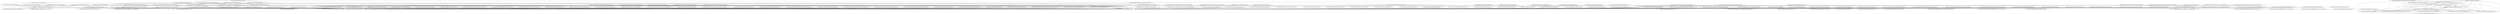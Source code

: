 digraph G {
  "org.apache.commons.lang3$StringUtils#replaceEach(java.lang.String,java.lang.String[],java.lang.String[])" -> "org.apache.commons.lang3$StringUtils#replaceEach(java.lang.String,java.lang.String[],java.lang.String[],boolean,int)";
  "org.apache.commons.lang3$StringUtils#replaceEach(java.lang.String,java.lang.String[],java.lang.String[])" -> "org.apache.commons.lang3$StringUtils#<clinit>()";
  "org.apache.commons.lang3$StringUtils#replaceEach(java.lang.String,java.lang.String[],java.lang.String[],boolean,int)" -> "org.apache.commons.lang3$StringUtils#<clinit>()";
  "org.apache.commons.lang3$StringUtils#join(java.lang.Object[],java.lang.String)" -> "org.apache.commons.lang3$StringUtils#join(java.lang.Object[],java.lang.String,int,int)";
  "org.apache.commons.lang3$StringUtils#join(java.lang.Object[],java.lang.String)" -> "org.apache.commons.lang3$StringUtils#<clinit>()";
  "org.apache.commons.lang3$StringUtils#center(java.lang.String,int,java.lang.String)" -> "org.apache.commons.lang3$StringUtils#leftPad(java.lang.String,int,java.lang.String)";
  "org.apache.commons.lang3$StringUtils#center(java.lang.String,int,java.lang.String)" -> "org.apache.commons.lang3$StringUtils#repeat(char,int)";
  "org.apache.commons.lang3$StringUtils#center(java.lang.String,int,java.lang.String)" -> "org.apache.commons.lang3$StringUtils#rightPad(java.lang.String,int,char)";
  "org.apache.commons.lang3$StringUtils#center(java.lang.String,int,java.lang.String)" -> "org.apache.commons.lang3$StringUtils#isEmpty(java.lang.CharSequence)";
  "org.apache.commons.lang3$StringUtils#center(java.lang.String,int,java.lang.String)" -> "org.apache.commons.lang3$StringUtils#rightPad(java.lang.String,int,java.lang.String)";
  "org.apache.commons.lang3$StringUtils#center(java.lang.String,int,java.lang.String)" -> "org.apache.commons.lang3$StringUtils#leftPad(java.lang.String,int,char)";
  "org.apache.commons.lang3$StringUtils#center(java.lang.String,int,java.lang.String)" -> "org.apache.commons.lang3$StringUtils#<clinit>()";
  "org.apache.commons.lang3$StringUtils#leftPad(java.lang.String,int,java.lang.String)" -> "org.apache.commons.lang3$StringUtils#repeat(char,int)";
  "org.apache.commons.lang3$StringUtils#leftPad(java.lang.String,int,java.lang.String)" -> "org.apache.commons.lang3$StringUtils#isEmpty(java.lang.CharSequence)";
  "org.apache.commons.lang3$StringUtils#leftPad(java.lang.String,int,java.lang.String)" -> "org.apache.commons.lang3$StringUtils#leftPad(java.lang.String,int,char)";
  "org.apache.commons.lang3$StringUtils#leftPad(java.lang.String,int,java.lang.String)" -> "org.apache.commons.lang3$StringUtils#<clinit>()";
  "org.apache.commons.lang3$StringUtils#rightPad(java.lang.String,int,char)" -> "org.apache.commons.lang3$StringUtils#repeat(char,int)";
  "org.apache.commons.lang3$StringUtils#rightPad(java.lang.String,int,char)" -> "org.apache.commons.lang3$StringUtils#isEmpty(java.lang.CharSequence)";
  "org.apache.commons.lang3$StringUtils#rightPad(java.lang.String,int,char)" -> "org.apache.commons.lang3$StringUtils#rightPad(java.lang.String,int,java.lang.String)";
  "org.apache.commons.lang3$StringUtils#rightPad(java.lang.String,int,char)" -> "org.apache.commons.lang3$StringUtils#<clinit>()";
  "org.apache.commons.lang3$StringUtils#rightPad(java.lang.String,int,java.lang.String)" -> "org.apache.commons.lang3$StringUtils#repeat(char,int)";
  "org.apache.commons.lang3$StringUtils#rightPad(java.lang.String,int,java.lang.String)" -> "org.apache.commons.lang3$StringUtils#rightPad(java.lang.String,int,char)";
  "org.apache.commons.lang3$StringUtils#rightPad(java.lang.String,int,java.lang.String)" -> "org.apache.commons.lang3$StringUtils#isEmpty(java.lang.CharSequence)";
  "org.apache.commons.lang3$StringUtils#rightPad(java.lang.String,int,java.lang.String)" -> "org.apache.commons.lang3$StringUtils#<clinit>()";
  "org.apache.commons.lang3$StringUtils#leftPad(java.lang.String,int,char)" -> "org.apache.commons.lang3$StringUtils#leftPad(java.lang.String,int,java.lang.String)";
  "org.apache.commons.lang3$StringUtils#leftPad(java.lang.String,int,char)" -> "org.apache.commons.lang3$StringUtils#repeat(char,int)";
  "org.apache.commons.lang3$StringUtils#leftPad(java.lang.String,int,char)" -> "org.apache.commons.lang3$StringUtils#isEmpty(java.lang.CharSequence)";
  "org.apache.commons.lang3$StringUtils#leftPad(java.lang.String,int,char)" -> "org.apache.commons.lang3$StringUtils#<clinit>()";
  "org.apache.commons.lang3$StringUtils#remove(java.lang.String,java.lang.String)" -> "org.apache.commons.lang3$StringUtils#isEmpty(java.lang.CharSequence)";
  "org.apache.commons.lang3$StringUtils#remove(java.lang.String,java.lang.String)" -> "org.apache.commons.lang3$StringUtils#replace(java.lang.String,java.lang.String,java.lang.String,int)";
  "org.apache.commons.lang3$StringUtils#remove(java.lang.String,java.lang.String)" -> "org.apache.commons.lang3$StringUtils#<clinit>()";
  "org.apache.commons.lang3$StringUtils#replace(java.lang.String,java.lang.String,java.lang.String,int)" -> "org.apache.commons.lang3$StringUtils#isEmpty(java.lang.CharSequence)";
  "org.apache.commons.lang3$StringUtils#replace(java.lang.String,java.lang.String,java.lang.String,int)" -> "org.apache.commons.lang3$StringUtils#<clinit>()";
  "org.apache.commons.lang3$StringUtils#join(java.lang.Object[],char)" -> "org.apache.commons.lang3$StringUtils#join(java.lang.Object[],char,int,int)";
  "org.apache.commons.lang3$StringUtils#join(java.lang.Object[],char)" -> "org.apache.commons.lang3$StringUtils#<clinit>()";
  "org.apache.commons.lang3$StringUtils#reverseDelimited(java.lang.String,char)" -> "org.apache.commons.lang3$StringUtils#join(java.lang.Object[],char)";
  "org.apache.commons.lang3$StringUtils#reverseDelimited(java.lang.String,char)" -> "org.apache.commons.lang3$StringUtils#splitWorker(java.lang.String,char,boolean)";
  "org.apache.commons.lang3$StringUtils#reverseDelimited(java.lang.String,char)" -> "org.apache.commons.lang3$StringUtils#join(java.lang.Object[],char,int,int)";
  "org.apache.commons.lang3$StringUtils#reverseDelimited(java.lang.String,char)" -> "org.apache.commons.lang3$StringUtils#<clinit>()";
  "org.apache.commons.lang3$StringUtils#reverseDelimited(java.lang.String,char)" -> "org.apache.commons.lang3$StringUtils#split(java.lang.String,char)";
  "org.apache.commons.lang3$StringUtils#split(java.lang.String,char)" -> "org.apache.commons.lang3$StringUtils#splitWorker(java.lang.String,char,boolean)";
  "org.apache.commons.lang3$StringUtils#split(java.lang.String,char)" -> "org.apache.commons.lang3$StringUtils#<clinit>()";
  "org.apache.commons.lang3$SystemUtils#<clinit>()" -> "org.apache.commons.lang3$SystemUtils#getSystemProperty(java.lang.String)";
  "org.apache.commons.lang3$SystemUtils#<clinit>()" -> "org.apache.commons.lang3$SystemUtils#isOSMatch(java.lang.String,java.lang.String,java.lang.String,java.lang.String)";
  "org.apache.commons.lang3$SystemUtils#<clinit>()" -> "org.apache.commons.lang3$SystemUtils#isOSNameMatch(java.lang.String,java.lang.String)";
  "org.apache.commons.lang3$SystemUtils#<clinit>()" -> "org.apache.commons.lang3$JavaVersion#<clinit>()";
  "org.apache.commons.lang3$SystemUtils#<clinit>()" -> "org.apache.commons.lang3$SystemUtils#getJavaVersionMatches(java.lang.String)";
  "org.apache.commons.lang3$SystemUtils#<clinit>()" -> "org.apache.commons.lang3$SystemUtils#getOSMatches(java.lang.String,java.lang.String)";
  "org.apache.commons.lang3$SystemUtils#<clinit>()" -> "org.apache.commons.lang3$SystemUtils#isJavaVersionMatch(java.lang.String,java.lang.String)";
  "org.apache.commons.lang3$SystemUtils#<clinit>()" -> "org.apache.commons.lang3$JavaVersion#get(java.lang.String)";
  "org.apache.commons.lang3$SystemUtils#<clinit>()" -> "org.apache.commons.lang3$SystemUtils#getOSMatchesName(java.lang.String)";
  "org.apache.commons.lang3$SystemUtils#getJavaVersionMatches(java.lang.String)" -> "org.apache.commons.lang3$SystemUtils#getSystemProperty(java.lang.String)";
  "org.apache.commons.lang3$SystemUtils#getJavaVersionMatches(java.lang.String)" -> "org.apache.commons.lang3$SystemUtils#isOSMatch(java.lang.String,java.lang.String,java.lang.String,java.lang.String)";
  "org.apache.commons.lang3$SystemUtils#getJavaVersionMatches(java.lang.String)" -> "org.apache.commons.lang3$SystemUtils#<clinit>()";
  "org.apache.commons.lang3$SystemUtils#getJavaVersionMatches(java.lang.String)" -> "org.apache.commons.lang3$SystemUtils#isOSNameMatch(java.lang.String,java.lang.String)";
  "org.apache.commons.lang3$SystemUtils#getJavaVersionMatches(java.lang.String)" -> "org.apache.commons.lang3$JavaVersion#<clinit>()";
  "org.apache.commons.lang3$SystemUtils#getJavaVersionMatches(java.lang.String)" -> "org.apache.commons.lang3$SystemUtils#getOSMatches(java.lang.String,java.lang.String)";
  "org.apache.commons.lang3$SystemUtils#getJavaVersionMatches(java.lang.String)" -> "org.apache.commons.lang3$SystemUtils#isJavaVersionMatch(java.lang.String,java.lang.String)";
  "org.apache.commons.lang3$SystemUtils#getJavaVersionMatches(java.lang.String)" -> "org.apache.commons.lang3$JavaVersion#get(java.lang.String)";
  "org.apache.commons.lang3$SystemUtils#getJavaVersionMatches(java.lang.String)" -> "org.apache.commons.lang3$SystemUtils#getOSMatchesName(java.lang.String)";
  "org.apache.commons.lang3$SystemUtils#getOSMatches(java.lang.String,java.lang.String)" -> "org.apache.commons.lang3$SystemUtils#getSystemProperty(java.lang.String)";
  "org.apache.commons.lang3$SystemUtils#getOSMatches(java.lang.String,java.lang.String)" -> "org.apache.commons.lang3$SystemUtils#isOSMatch(java.lang.String,java.lang.String,java.lang.String,java.lang.String)";
  "org.apache.commons.lang3$SystemUtils#getOSMatches(java.lang.String,java.lang.String)" -> "org.apache.commons.lang3$SystemUtils#<clinit>()";
  "org.apache.commons.lang3$SystemUtils#getOSMatches(java.lang.String,java.lang.String)" -> "org.apache.commons.lang3$SystemUtils#isOSNameMatch(java.lang.String,java.lang.String)";
  "org.apache.commons.lang3$SystemUtils#getOSMatches(java.lang.String,java.lang.String)" -> "org.apache.commons.lang3$JavaVersion#<clinit>()";
  "org.apache.commons.lang3$SystemUtils#getOSMatches(java.lang.String,java.lang.String)" -> "org.apache.commons.lang3$SystemUtils#getJavaVersionMatches(java.lang.String)";
  "org.apache.commons.lang3$SystemUtils#getOSMatches(java.lang.String,java.lang.String)" -> "org.apache.commons.lang3$SystemUtils#isJavaVersionMatch(java.lang.String,java.lang.String)";
  "org.apache.commons.lang3$SystemUtils#getOSMatches(java.lang.String,java.lang.String)" -> "org.apache.commons.lang3$JavaVersion#get(java.lang.String)";
  "org.apache.commons.lang3$SystemUtils#getOSMatches(java.lang.String,java.lang.String)" -> "org.apache.commons.lang3$SystemUtils#getOSMatchesName(java.lang.String)";
  "org.apache.commons.lang3$JavaVersion#get(java.lang.String)" -> "org.apache.commons.lang3$JavaVersion#<clinit>()";
  "org.apache.commons.lang3$SystemUtils#getOSMatchesName(java.lang.String)" -> "org.apache.commons.lang3$SystemUtils#getSystemProperty(java.lang.String)";
  "org.apache.commons.lang3$SystemUtils#getOSMatchesName(java.lang.String)" -> "org.apache.commons.lang3$SystemUtils#isOSMatch(java.lang.String,java.lang.String,java.lang.String,java.lang.String)";
  "org.apache.commons.lang3$SystemUtils#getOSMatchesName(java.lang.String)" -> "org.apache.commons.lang3$SystemUtils#<clinit>()";
  "org.apache.commons.lang3$SystemUtils#getOSMatchesName(java.lang.String)" -> "org.apache.commons.lang3$SystemUtils#isOSNameMatch(java.lang.String,java.lang.String)";
  "org.apache.commons.lang3$SystemUtils#getOSMatchesName(java.lang.String)" -> "org.apache.commons.lang3$JavaVersion#<clinit>()";
  "org.apache.commons.lang3$SystemUtils#getOSMatchesName(java.lang.String)" -> "org.apache.commons.lang3$SystemUtils#getJavaVersionMatches(java.lang.String)";
  "org.apache.commons.lang3$SystemUtils#getOSMatchesName(java.lang.String)" -> "org.apache.commons.lang3$SystemUtils#getOSMatches(java.lang.String,java.lang.String)";
  "org.apache.commons.lang3$SystemUtils#getOSMatchesName(java.lang.String)" -> "org.apache.commons.lang3$SystemUtils#isJavaVersionMatch(java.lang.String,java.lang.String)";
  "org.apache.commons.lang3$SystemUtils#getOSMatchesName(java.lang.String)" -> "org.apache.commons.lang3$JavaVersion#get(java.lang.String)";
  "org.apache.commons.lang3$StringUtils#chomp(java.lang.String,java.lang.String)" -> "org.apache.commons.lang3$StringUtils#isEmpty(java.lang.CharSequence)";
  "org.apache.commons.lang3$StringUtils#chomp(java.lang.String,java.lang.String)" -> "org.apache.commons.lang3$StringUtils#<clinit>()";
  "org.apache.commons.lang3$StringUtils#stripToEmpty(java.lang.String)" -> "org.apache.commons.lang3$StringUtils#isEmpty(java.lang.CharSequence)";
  "org.apache.commons.lang3$StringUtils#stripToEmpty(java.lang.String)" -> "org.apache.commons.lang3$StringUtils#stripEnd(java.lang.String,java.lang.String)";
  "org.apache.commons.lang3$StringUtils#stripToEmpty(java.lang.String)" -> "org.apache.commons.lang3$StringUtils#stripStart(java.lang.String,java.lang.String)";
  "org.apache.commons.lang3$StringUtils#stripToEmpty(java.lang.String)" -> "org.apache.commons.lang3$StringUtils#<clinit>()";
  "org.apache.commons.lang3$StringUtils#stripToEmpty(java.lang.String)" -> "org.apache.commons.lang3$StringUtils#strip(java.lang.String,java.lang.String)";
  "org.apache.commons.lang3$StringUtils#strip(java.lang.String,java.lang.String)" -> "org.apache.commons.lang3$StringUtils#isEmpty(java.lang.CharSequence)";
  "org.apache.commons.lang3$StringUtils#strip(java.lang.String,java.lang.String)" -> "org.apache.commons.lang3$StringUtils#stripEnd(java.lang.String,java.lang.String)";
  "org.apache.commons.lang3$StringUtils#strip(java.lang.String,java.lang.String)" -> "org.apache.commons.lang3$StringUtils#stripStart(java.lang.String,java.lang.String)";
  "org.apache.commons.lang3$StringUtils#strip(java.lang.String,java.lang.String)" -> "org.apache.commons.lang3$StringUtils#<clinit>()";
  "org.apache.commons.lang3$StringUtils#join(java.lang.Iterable,char)" -> "org.apache.commons.lang3$StringUtils#join(java.util.Iterator,char)";
  "org.apache.commons.lang3$StringUtils#join(java.lang.Iterable,char)" -> "org.apache.commons.lang3$StringUtils#<clinit>()";
  "org.apache.commons.lang3$StringUtils#indexOfAny(java.lang.CharSequence,java.lang.String)" -> "org.apache.commons.lang3$StringUtils#isEmpty(java.lang.CharSequence)";
  "org.apache.commons.lang3$StringUtils#indexOfAny(java.lang.CharSequence,java.lang.String)" -> "org.apache.commons.lang3$StringUtils#<clinit>()";
  "org.apache.commons.lang3$StringUtils#indexOfAny(java.lang.CharSequence,java.lang.String)" -> "org.apache.commons.lang3$StringUtils#indexOfAny(java.lang.CharSequence,char[])";
  "org.apache.commons.lang3$StringUtils#indexOfAny(java.lang.CharSequence,char[])" -> "org.apache.commons.lang3$StringUtils#isEmpty(java.lang.CharSequence)";
  "org.apache.commons.lang3$StringUtils#indexOfAny(java.lang.CharSequence,char[])" -> "org.apache.commons.lang3$StringUtils#<clinit>()";
  "org.apache.commons.lang3$StringUtils#replace(java.lang.String,java.lang.String,java.lang.String)" -> "org.apache.commons.lang3$StringUtils#isEmpty(java.lang.CharSequence)";
  "org.apache.commons.lang3$StringUtils#replace(java.lang.String,java.lang.String,java.lang.String)" -> "org.apache.commons.lang3$StringUtils#replace(java.lang.String,java.lang.String,java.lang.String,int)";
  "org.apache.commons.lang3$StringUtils#replace(java.lang.String,java.lang.String,java.lang.String)" -> "org.apache.commons.lang3$StringUtils#<clinit>()";
  "org.apache.commons.lang3$StringUtils#splitByWholeSeparator(java.lang.String,java.lang.String)" -> "org.apache.commons.lang3$StringUtils#splitWorker(java.lang.String,java.lang.String,int,boolean)";
  "org.apache.commons.lang3$StringUtils#splitByWholeSeparator(java.lang.String,java.lang.String)" -> "org.apache.commons.lang3$StringUtils#<clinit>()";
  "org.apache.commons.lang3$StringUtils#splitByWholeSeparator(java.lang.String,java.lang.String)" -> "org.apache.commons.lang3$StringUtils#splitByWholeSeparatorWorker(java.lang.String,java.lang.String,int,boolean)";
  "org.apache.commons.lang3$StringUtils#splitByWholeSeparatorWorker(java.lang.String,java.lang.String,int,boolean)" -> "org.apache.commons.lang3$StringUtils#splitWorker(java.lang.String,java.lang.String,int,boolean)";
  "org.apache.commons.lang3$StringUtils#splitByWholeSeparatorWorker(java.lang.String,java.lang.String,int,boolean)" -> "org.apache.commons.lang3$StringUtils#<clinit>()";
  "org.apache.commons.lang3$StringUtils#isAllLowerCase(java.lang.CharSequence)" -> "org.apache.commons.lang3$StringUtils#isEmpty(java.lang.CharSequence)";
  "org.apache.commons.lang3$StringUtils#isAllLowerCase(java.lang.CharSequence)" -> "org.apache.commons.lang3$StringUtils#<clinit>()";
  "org.apache.commons.lang3$StringUtils#splitByWholeSeparator(java.lang.String,java.lang.String,int)" -> "org.apache.commons.lang3$StringUtils#splitWorker(java.lang.String,java.lang.String,int,boolean)";
  "org.apache.commons.lang3$StringUtils#splitByWholeSeparator(java.lang.String,java.lang.String,int)" -> "org.apache.commons.lang3$StringUtils#<clinit>()";
  "org.apache.commons.lang3$StringUtils#splitByWholeSeparator(java.lang.String,java.lang.String,int)" -> "org.apache.commons.lang3$StringUtils#splitByWholeSeparatorWorker(java.lang.String,java.lang.String,int,boolean)";
  "org.apache.commons.lang3$StringUtils#abbreviate(java.lang.String,int)" -> "org.apache.commons.lang3$StringUtils#<clinit>()";
  "org.apache.commons.lang3$StringUtils#abbreviate(java.lang.String,int)" -> "org.apache.commons.lang3$StringUtils#abbreviate(java.lang.String,int,int)";
  "org.apache.commons.lang3$StringUtils#abbreviate(java.lang.String,int,int)" -> "org.apache.commons.lang3$StringUtils#abbreviate(java.lang.String,int)";
  "org.apache.commons.lang3$StringUtils#abbreviate(java.lang.String,int,int)" -> "org.apache.commons.lang3$StringUtils#<clinit>()";
  "org.apache.commons.lang3$StringUtils#join(java.lang.Iterable,java.lang.String)" -> "org.apache.commons.lang3$StringUtils#join(java.util.Iterator,java.lang.String)";
  "org.apache.commons.lang3$StringUtils#join(java.lang.Iterable,java.lang.String)" -> "org.apache.commons.lang3$StringUtils#<clinit>()";
  "org.apache.commons.lang3$StringUtils#substringAfter(java.lang.String,java.lang.String)" -> "org.apache.commons.lang3$StringUtils#isEmpty(java.lang.CharSequence)";
  "org.apache.commons.lang3$StringUtils#substringAfter(java.lang.String,java.lang.String)" -> "org.apache.commons.lang3$StringUtils#<clinit>()";
  "org.apache.commons.lang3$StringUtils#center(java.lang.String,int)" -> "org.apache.commons.lang3$StringUtils#leftPad(java.lang.String,int,java.lang.String)";
  "org.apache.commons.lang3$StringUtils#center(java.lang.String,int)" -> "org.apache.commons.lang3$StringUtils#repeat(char,int)";
  "org.apache.commons.lang3$StringUtils#center(java.lang.String,int)" -> "org.apache.commons.lang3$StringUtils#rightPad(java.lang.String,int,char)";
  "org.apache.commons.lang3$StringUtils#center(java.lang.String,int)" -> "org.apache.commons.lang3$StringUtils#isEmpty(java.lang.CharSequence)";
  "org.apache.commons.lang3$StringUtils#center(java.lang.String,int)" -> "org.apache.commons.lang3$StringUtils#center(java.lang.String,int,char)";
  "org.apache.commons.lang3$StringUtils#center(java.lang.String,int)" -> "org.apache.commons.lang3$StringUtils#rightPad(java.lang.String,int,java.lang.String)";
  "org.apache.commons.lang3$StringUtils#center(java.lang.String,int)" -> "org.apache.commons.lang3$StringUtils#leftPad(java.lang.String,int,char)";
  "org.apache.commons.lang3$StringUtils#center(java.lang.String,int)" -> "org.apache.commons.lang3$StringUtils#<clinit>()";
  "org.apache.commons.lang3$StringUtils#center(java.lang.String,int,char)" -> "org.apache.commons.lang3$StringUtils#leftPad(java.lang.String,int,java.lang.String)";
  "org.apache.commons.lang3$StringUtils#center(java.lang.String,int,char)" -> "org.apache.commons.lang3$StringUtils#repeat(char,int)";
  "org.apache.commons.lang3$StringUtils#center(java.lang.String,int,char)" -> "org.apache.commons.lang3$StringUtils#rightPad(java.lang.String,int,char)";
  "org.apache.commons.lang3$StringUtils#center(java.lang.String,int,char)" -> "org.apache.commons.lang3$StringUtils#isEmpty(java.lang.CharSequence)";
  "org.apache.commons.lang3$StringUtils#center(java.lang.String,int,char)" -> "org.apache.commons.lang3$StringUtils#rightPad(java.lang.String,int,java.lang.String)";
  "org.apache.commons.lang3$StringUtils#center(java.lang.String,int,char)" -> "org.apache.commons.lang3$StringUtils#leftPad(java.lang.String,int,char)";
  "org.apache.commons.lang3$StringUtils#center(java.lang.String,int,char)" -> "org.apache.commons.lang3$StringUtils#<clinit>()";
  "org.apache.commons.lang3$StringUtils#containsNone(java.lang.CharSequence,java.lang.String)" -> "org.apache.commons.lang3$StringUtils#containsNone(java.lang.CharSequence,char[])";
  "org.apache.commons.lang3$StringUtils#containsNone(java.lang.CharSequence,java.lang.String)" -> "org.apache.commons.lang3$StringUtils#<clinit>()";
  "org.apache.commons.lang3$StringUtils#endsWithIgnoreCase(java.lang.CharSequence,java.lang.CharSequence)" -> "org.apache.commons.lang3$StringUtils#endsWith(java.lang.CharSequence,java.lang.CharSequence,boolean)";
  "org.apache.commons.lang3$StringUtils#endsWithIgnoreCase(java.lang.CharSequence,java.lang.CharSequence)" -> "org.apache.commons.lang3$StringUtils#<clinit>()";
  "org.apache.commons.lang3$StringUtils#lastOrdinalIndexOf(java.lang.CharSequence,java.lang.CharSequence,int)" -> "org.apache.commons.lang3$StringUtils#<clinit>()";
  "org.apache.commons.lang3$StringUtils#lastOrdinalIndexOf(java.lang.CharSequence,java.lang.CharSequence,int)" -> "org.apache.commons.lang3$StringUtils#ordinalIndexOf(java.lang.CharSequence,java.lang.CharSequence,int,boolean)";
  "org.apache.commons.lang3.math$NumberUtils#toByte(java.lang.String)" -> "org.apache.commons.lang3.math$NumberUtils#<clinit>()";
  "org.apache.commons.lang3.math$NumberUtils#toByte(java.lang.String)" -> "org.apache.commons.lang3.math$NumberUtils#toByte(java.lang.String,byte)";
  "org.apache.commons.lang3$SystemUtils#isJavaAwtHeadless()" -> "org.apache.commons.lang3$SystemUtils#getSystemProperty(java.lang.String)";
  "org.apache.commons.lang3$SystemUtils#isJavaAwtHeadless()" -> "org.apache.commons.lang3$SystemUtils#isOSMatch(java.lang.String,java.lang.String,java.lang.String,java.lang.String)";
  "org.apache.commons.lang3$SystemUtils#isJavaAwtHeadless()" -> "org.apache.commons.lang3$SystemUtils#<clinit>()";
  "org.apache.commons.lang3$SystemUtils#isJavaAwtHeadless()" -> "org.apache.commons.lang3$SystemUtils#isOSNameMatch(java.lang.String,java.lang.String)";
  "org.apache.commons.lang3$SystemUtils#isJavaAwtHeadless()" -> "org.apache.commons.lang3$JavaVersion#<clinit>()";
  "org.apache.commons.lang3$SystemUtils#isJavaAwtHeadless()" -> "org.apache.commons.lang3$SystemUtils#getJavaVersionMatches(java.lang.String)";
  "org.apache.commons.lang3$SystemUtils#isJavaAwtHeadless()" -> "org.apache.commons.lang3$SystemUtils#getOSMatches(java.lang.String,java.lang.String)";
  "org.apache.commons.lang3$SystemUtils#isJavaAwtHeadless()" -> "org.apache.commons.lang3$SystemUtils#isJavaVersionMatch(java.lang.String,java.lang.String)";
  "org.apache.commons.lang3$SystemUtils#isJavaAwtHeadless()" -> "org.apache.commons.lang3$JavaVersion#get(java.lang.String)";
  "org.apache.commons.lang3$SystemUtils#isJavaAwtHeadless()" -> "org.apache.commons.lang3$SystemUtils#getOSMatchesName(java.lang.String)";
  "org.apache.commons.lang3$StringUtils#trimToNull(java.lang.String)" -> "org.apache.commons.lang3$StringUtils#trim(java.lang.String)";
  "org.apache.commons.lang3$StringUtils#trimToNull(java.lang.String)" -> "org.apache.commons.lang3$StringUtils#isEmpty(java.lang.CharSequence)";
  "org.apache.commons.lang3$StringUtils#trimToNull(java.lang.String)" -> "org.apache.commons.lang3$StringUtils#<clinit>()";
  "org.apache.commons.lang3$StringUtils#split(java.lang.String,java.lang.String)" -> "org.apache.commons.lang3$StringUtils#splitWorker(java.lang.String,java.lang.String,int,boolean)";
  "org.apache.commons.lang3$StringUtils#split(java.lang.String,java.lang.String)" -> "org.apache.commons.lang3$StringUtils#<clinit>()";
  "org.apache.commons.lang3$StringUtils#startsWith(java.lang.CharSequence,java.lang.CharSequence)" -> "org.apache.commons.lang3$StringUtils#startsWith(java.lang.CharSequence,java.lang.CharSequence,boolean)";
  "org.apache.commons.lang3$StringUtils#startsWith(java.lang.CharSequence,java.lang.CharSequence)" -> "org.apache.commons.lang3$StringUtils#<clinit>()";
  "org.apache.commons.lang3$StringUtils#countMatches(java.lang.CharSequence,java.lang.CharSequence)" -> "org.apache.commons.lang3$StringUtils#isEmpty(java.lang.CharSequence)";
  "org.apache.commons.lang3$StringUtils#countMatches(java.lang.CharSequence,java.lang.CharSequence)" -> "org.apache.commons.lang3$StringUtils#<clinit>()";
  "org.apache.commons.lang3.math$NumberUtils#toShort(java.lang.String)" -> "org.apache.commons.lang3.math$NumberUtils#<clinit>()";
  "org.apache.commons.lang3.math$NumberUtils#toShort(java.lang.String)" -> "org.apache.commons.lang3.math$NumberUtils#toShort(java.lang.String,short)";
  "org.apache.commons.lang3$StringUtils#strip(java.lang.String)" -> "org.apache.commons.lang3$StringUtils#isEmpty(java.lang.CharSequence)";
  "org.apache.commons.lang3$StringUtils#strip(java.lang.String)" -> "org.apache.commons.lang3$StringUtils#stripEnd(java.lang.String,java.lang.String)";
  "org.apache.commons.lang3$StringUtils#strip(java.lang.String)" -> "org.apache.commons.lang3$StringUtils#stripStart(java.lang.String,java.lang.String)";
  "org.apache.commons.lang3$StringUtils#strip(java.lang.String)" -> "org.apache.commons.lang3$StringUtils#<clinit>()";
  "org.apache.commons.lang3$StringUtils#strip(java.lang.String)" -> "org.apache.commons.lang3$StringUtils#strip(java.lang.String,java.lang.String)";
  "org.apache.commons.lang3$StringUtils#removeEndIgnoreCase(java.lang.String,java.lang.String)" -> "org.apache.commons.lang3$StringUtils#endsWith(java.lang.CharSequence,java.lang.CharSequence,boolean)";
  "org.apache.commons.lang3$StringUtils#removeEndIgnoreCase(java.lang.String,java.lang.String)" -> "org.apache.commons.lang3$StringUtils#endsWithIgnoreCase(java.lang.CharSequence,java.lang.CharSequence)";
  "org.apache.commons.lang3$StringUtils#removeEndIgnoreCase(java.lang.String,java.lang.String)" -> "org.apache.commons.lang3$StringUtils#isEmpty(java.lang.CharSequence)";
  "org.apache.commons.lang3$StringUtils#removeEndIgnoreCase(java.lang.String,java.lang.String)" -> "org.apache.commons.lang3$StringUtils#<clinit>()";
  "org.apache.commons.lang3.math$NumberUtils#createBigDecimal(java.lang.String)" -> "org.apache.commons.lang3$StringUtils#isBlank(java.lang.CharSequence)";
  "org.apache.commons.lang3.math$NumberUtils#createBigDecimal(java.lang.String)" -> "org.apache.commons.lang3$StringUtils#<clinit>()";
  "org.apache.commons.lang3$StringUtils#stripAll(java.lang.String[],java.lang.String)" -> "org.apache.commons.lang3$StringUtils#isEmpty(java.lang.CharSequence)";
  "org.apache.commons.lang3$StringUtils#stripAll(java.lang.String[],java.lang.String)" -> "org.apache.commons.lang3$StringUtils#stripEnd(java.lang.String,java.lang.String)";
  "org.apache.commons.lang3$StringUtils#stripAll(java.lang.String[],java.lang.String)" -> "org.apache.commons.lang3$StringUtils#stripStart(java.lang.String,java.lang.String)";
  "org.apache.commons.lang3$StringUtils#stripAll(java.lang.String[],java.lang.String)" -> "org.apache.commons.lang3$StringUtils#<clinit>()";
  "org.apache.commons.lang3$StringUtils#stripAll(java.lang.String[],java.lang.String)" -> "org.apache.commons.lang3$StringUtils#strip(java.lang.String,java.lang.String)";
  "org.apache.commons.lang3$StringUtils#defaultIfBlank(java.lang.CharSequence,java.lang.CharSequence)" -> "org.apache.commons.lang3$StringUtils#isBlank(java.lang.CharSequence)";
  "org.apache.commons.lang3$StringUtils#defaultIfBlank(java.lang.CharSequence,java.lang.CharSequence)" -> "org.apache.commons.lang3$StringUtils#<clinit>()";
  "org.apache.commons.lang3$StringUtils#ordinalIndexOf(java.lang.CharSequence,java.lang.CharSequence,int)" -> "org.apache.commons.lang3$StringUtils#<clinit>()";
  "org.apache.commons.lang3$StringUtils#ordinalIndexOf(java.lang.CharSequence,java.lang.CharSequence,int)" -> "org.apache.commons.lang3$StringUtils#ordinalIndexOf(java.lang.CharSequence,java.lang.CharSequence,int,boolean)";
  "org.apache.commons.lang3$StringUtils#defaultIfEmpty(java.lang.CharSequence,java.lang.CharSequence)" -> "org.apache.commons.lang3$StringUtils#isEmpty(java.lang.CharSequence)";
  "org.apache.commons.lang3$StringUtils#defaultIfEmpty(java.lang.CharSequence,java.lang.CharSequence)" -> "org.apache.commons.lang3$StringUtils#<clinit>()";
  "org.apache.commons.lang3$StringUtils#splitPreserveAllTokens(java.lang.String,char)" -> "org.apache.commons.lang3$StringUtils#splitWorker(java.lang.String,char,boolean)";
  "org.apache.commons.lang3$StringUtils#splitPreserveAllTokens(java.lang.String,char)" -> "org.apache.commons.lang3$StringUtils#<clinit>()";
  "org.apache.commons.lang3$SystemUtils#isJavaVersionAtLeast(org.apache.commons.lang3.JavaVersion)" -> "org.apache.commons.lang3$SystemUtils#getSystemProperty(java.lang.String)";
  "org.apache.commons.lang3$SystemUtils#isJavaVersionAtLeast(org.apache.commons.lang3.JavaVersion)" -> "org.apache.commons.lang3$SystemUtils#isOSMatch(java.lang.String,java.lang.String,java.lang.String,java.lang.String)";
  "org.apache.commons.lang3$SystemUtils#isJavaVersionAtLeast(org.apache.commons.lang3.JavaVersion)" -> "org.apache.commons.lang3$SystemUtils#<clinit>()";
  "org.apache.commons.lang3$SystemUtils#isJavaVersionAtLeast(org.apache.commons.lang3.JavaVersion)" -> "org.apache.commons.lang3$SystemUtils#isOSNameMatch(java.lang.String,java.lang.String)";
  "org.apache.commons.lang3$SystemUtils#isJavaVersionAtLeast(org.apache.commons.lang3.JavaVersion)" -> "org.apache.commons.lang3$JavaVersion#<clinit>()";
  "org.apache.commons.lang3$SystemUtils#isJavaVersionAtLeast(org.apache.commons.lang3.JavaVersion)" -> "org.apache.commons.lang3$SystemUtils#getJavaVersionMatches(java.lang.String)";
  "org.apache.commons.lang3$SystemUtils#isJavaVersionAtLeast(org.apache.commons.lang3.JavaVersion)" -> "org.apache.commons.lang3$SystemUtils#getOSMatches(java.lang.String,java.lang.String)";
  "org.apache.commons.lang3$SystemUtils#isJavaVersionAtLeast(org.apache.commons.lang3.JavaVersion)" -> "org.apache.commons.lang3$SystemUtils#isJavaVersionMatch(java.lang.String,java.lang.String)";
  "org.apache.commons.lang3$SystemUtils#isJavaVersionAtLeast(org.apache.commons.lang3.JavaVersion)" -> "org.apache.commons.lang3$JavaVersion#get(java.lang.String)";
  "org.apache.commons.lang3$SystemUtils#isJavaVersionAtLeast(org.apache.commons.lang3.JavaVersion)" -> "org.apache.commons.lang3$JavaVersion#atLeast(org.apache.commons.lang3.JavaVersion)";
  "org.apache.commons.lang3$SystemUtils#isJavaVersionAtLeast(org.apache.commons.lang3.JavaVersion)" -> "org.apache.commons.lang3$SystemUtils#getOSMatchesName(java.lang.String)";
  "org.apache.commons.lang3$StringUtils#lastIndexOfIgnoreCase(java.lang.CharSequence,java.lang.CharSequence)" -> "org.apache.commons.lang3$StringUtils#<clinit>()";
  "org.apache.commons.lang3$StringUtils#lastIndexOfIgnoreCase(java.lang.CharSequence,java.lang.CharSequence)" -> "org.apache.commons.lang3$StringUtils#lastIndexOfIgnoreCase(java.lang.CharSequence,java.lang.CharSequence,int)";
  "org.apache.commons.lang3$StringUtils#indexOf(java.lang.CharSequence,int,int)" -> "org.apache.commons.lang3$StringUtils#isEmpty(java.lang.CharSequence)";
  "org.apache.commons.lang3$StringUtils#indexOf(java.lang.CharSequence,int,int)" -> "org.apache.commons.lang3$StringUtils#<clinit>()";
  "org.apache.commons.lang3$StringUtils#normalizeSpace(java.lang.String)" -> "org.apache.commons.lang3$StringUtils#trim(java.lang.String)";
  "org.apache.commons.lang3$StringUtils#normalizeSpace(java.lang.String)" -> "org.apache.commons.lang3$StringUtils#<clinit>()";
  "org.apache.commons.lang3$StringUtils#containsAny(java.lang.CharSequence,char[])" -> "org.apache.commons.lang3$StringUtils#isEmpty(java.lang.CharSequence)";
  "org.apache.commons.lang3$StringUtils#containsAny(java.lang.CharSequence,char[])" -> "org.apache.commons.lang3$StringUtils#<clinit>()";
  "org.apache.commons.lang3$StringUtils#removeAccentsJava6(java.lang.CharSequence)" -> "org.apache.commons.lang3$StringUtils#<clinit>()";
  "org.apache.commons.lang3$StringUtils#isNotEmpty(java.lang.CharSequence)" -> "org.apache.commons.lang3$StringUtils#isEmpty(java.lang.CharSequence)";
  "org.apache.commons.lang3$StringUtils#isNotEmpty(java.lang.CharSequence)" -> "org.apache.commons.lang3$StringUtils#<clinit>()";
  "org.apache.commons.lang3$StringUtils#stripToNull(java.lang.String)" -> "org.apache.commons.lang3$StringUtils#isEmpty(java.lang.CharSequence)";
  "org.apache.commons.lang3$StringUtils#stripToNull(java.lang.String)" -> "org.apache.commons.lang3$StringUtils#stripEnd(java.lang.String,java.lang.String)";
  "org.apache.commons.lang3$StringUtils#stripToNull(java.lang.String)" -> "org.apache.commons.lang3$StringUtils#stripStart(java.lang.String,java.lang.String)";
  "org.apache.commons.lang3$StringUtils#stripToNull(java.lang.String)" -> "org.apache.commons.lang3$StringUtils#<clinit>()";
  "org.apache.commons.lang3$StringUtils#stripToNull(java.lang.String)" -> "org.apache.commons.lang3$StringUtils#strip(java.lang.String,java.lang.String)";
  "org.apache.commons.lang3$StringUtils#startsWithIgnoreCase(java.lang.CharSequence,java.lang.CharSequence)" -> "org.apache.commons.lang3$StringUtils#startsWith(java.lang.CharSequence,java.lang.CharSequence,boolean)";
  "org.apache.commons.lang3$StringUtils#startsWithIgnoreCase(java.lang.CharSequence,java.lang.CharSequence)" -> "org.apache.commons.lang3$StringUtils#<clinit>()";
  "org.apache.commons.lang3$JavaVersion#getJavaVersion(java.lang.String)" -> "org.apache.commons.lang3$JavaVersion#<clinit>()";
  "org.apache.commons.lang3$JavaVersion#getJavaVersion(java.lang.String)" -> "org.apache.commons.lang3$JavaVersion#get(java.lang.String)";
  "org.apache.commons.lang3.math$NumberUtils#toDouble(java.lang.String)" -> "org.apache.commons.lang3.math$NumberUtils#<clinit>()";
  "org.apache.commons.lang3.math$NumberUtils#toDouble(java.lang.String)" -> "org.apache.commons.lang3.math$NumberUtils#toDouble(java.lang.String,double)";
  "org.apache.commons.lang3$StringUtils#lastIndexOf(java.lang.CharSequence,int,int)" -> "org.apache.commons.lang3$StringUtils#isEmpty(java.lang.CharSequence)";
  "org.apache.commons.lang3$StringUtils#lastIndexOf(java.lang.CharSequence,int,int)" -> "org.apache.commons.lang3$StringUtils#<clinit>()";
  "org.apache.commons.lang3$StringUtils#splitByCharacterTypeCamelCase(java.lang.String)" -> "org.apache.commons.lang3$StringUtils#<clinit>()";
  "org.apache.commons.lang3$StringUtils#splitByCharacterTypeCamelCase(java.lang.String)" -> "org.apache.commons.lang3$StringUtils#splitByCharacterType(java.lang.String,boolean)";
  "org.apache.commons.lang3$StringUtils#startsWithAny(java.lang.CharSequence,java.lang.CharSequence[])" -> "org.apache.commons.lang3$StringUtils#isEmpty(java.lang.CharSequence)";
  "org.apache.commons.lang3$StringUtils#startsWithAny(java.lang.CharSequence,java.lang.CharSequence[])" -> "org.apache.commons.lang3$StringUtils#startsWith(java.lang.CharSequence,java.lang.CharSequence)";
  "org.apache.commons.lang3$StringUtils#startsWithAny(java.lang.CharSequence,java.lang.CharSequence[])" -> "org.apache.commons.lang3$StringUtils#startsWith(java.lang.CharSequence,java.lang.CharSequence,boolean)";
  "org.apache.commons.lang3$StringUtils#startsWithAny(java.lang.CharSequence,java.lang.CharSequence[])" -> "org.apache.commons.lang3$StringUtils#<clinit>()";
  "org.apache.commons.lang3$StringUtils#replaceEachRepeatedly(java.lang.String,java.lang.String[],java.lang.String[])" -> "org.apache.commons.lang3$StringUtils#replaceEach(java.lang.String,java.lang.String[],java.lang.String[],boolean,int)";
  "org.apache.commons.lang3$StringUtils#replaceEachRepeatedly(java.lang.String,java.lang.String[],java.lang.String[])" -> "org.apache.commons.lang3$StringUtils#<clinit>()";
  "org.apache.commons.lang3$StringUtils#removeStart(java.lang.String,java.lang.String)" -> "org.apache.commons.lang3$StringUtils#isEmpty(java.lang.CharSequence)";
  "org.apache.commons.lang3$StringUtils#removeStart(java.lang.String,java.lang.String)" -> "org.apache.commons.lang3$StringUtils#<clinit>()";
  "org.apache.commons.lang3$StringUtils#splitByWholeSeparatorPreserveAllTokens(java.lang.String,java.lang.String)" -> "org.apache.commons.lang3$StringUtils#splitWorker(java.lang.String,java.lang.String,int,boolean)";
  "org.apache.commons.lang3$StringUtils#splitByWholeSeparatorPreserveAllTokens(java.lang.String,java.lang.String)" -> "org.apache.commons.lang3$StringUtils#<clinit>()";
  "org.apache.commons.lang3$StringUtils#splitByWholeSeparatorPreserveAllTokens(java.lang.String,java.lang.String)" -> "org.apache.commons.lang3$StringUtils#splitByWholeSeparatorWorker(java.lang.String,java.lang.String,int,boolean)";
  "org.apache.commons.lang3.math$NumberUtils#isDigits(java.lang.String)" -> "org.apache.commons.lang3$StringUtils#isEmpty(java.lang.CharSequence)";
  "org.apache.commons.lang3.math$NumberUtils#isDigits(java.lang.String)" -> "org.apache.commons.lang3$StringUtils#<clinit>()";
  "org.apache.commons.lang3$StringUtils#repeat(java.lang.String,java.lang.String,int)" -> "org.apache.commons.lang3$StringUtils#repeat(char,int)";
  "org.apache.commons.lang3$StringUtils#repeat(java.lang.String,java.lang.String,int)" -> "org.apache.commons.lang3$StringUtils#isEmpty(java.lang.CharSequence)";
  "org.apache.commons.lang3$StringUtils#repeat(java.lang.String,java.lang.String,int)" -> "org.apache.commons.lang3$StringUtils#<clinit>()";
  "org.apache.commons.lang3$StringUtils#repeat(java.lang.String,java.lang.String,int)" -> "org.apache.commons.lang3$StringUtils#repeat(java.lang.String,int)";
  "org.apache.commons.lang3$StringUtils#repeat(java.lang.String,java.lang.String,int)" -> "org.apache.commons.lang3$StringUtils#removeEnd(java.lang.String,java.lang.String)";
  "org.apache.commons.lang3$StringUtils#repeat(java.lang.String,int)" -> "org.apache.commons.lang3$StringUtils#repeat(char,int)";
  "org.apache.commons.lang3$StringUtils#repeat(java.lang.String,int)" -> "org.apache.commons.lang3$StringUtils#<clinit>()";
  "org.apache.commons.lang3$StringUtils#removeEnd(java.lang.String,java.lang.String)" -> "org.apache.commons.lang3$StringUtils#isEmpty(java.lang.CharSequence)";
  "org.apache.commons.lang3$StringUtils#removeEnd(java.lang.String,java.lang.String)" -> "org.apache.commons.lang3$StringUtils#<clinit>()";
  "org.apache.commons.lang3$StringUtils#split(java.lang.String,java.lang.String,int)" -> "org.apache.commons.lang3$StringUtils#splitWorker(java.lang.String,java.lang.String,int,boolean)";
  "org.apache.commons.lang3$StringUtils#split(java.lang.String,java.lang.String,int)" -> "org.apache.commons.lang3$StringUtils#<clinit>()";
  "org.apache.commons.lang3$StringUtils#removeAccentsSUN(java.lang.CharSequence)" -> "org.apache.commons.lang3$StringUtils#<clinit>()";
  "org.apache.commons.lang3$StringUtils#split(java.lang.String)" -> "org.apache.commons.lang3$StringUtils#splitWorker(java.lang.String,java.lang.String,int,boolean)";
  "org.apache.commons.lang3$StringUtils#split(java.lang.String)" -> "org.apache.commons.lang3$StringUtils#split(java.lang.String,java.lang.String,int)";
  "org.apache.commons.lang3$StringUtils#split(java.lang.String)" -> "org.apache.commons.lang3$StringUtils#<clinit>()";
  "org.apache.commons.lang3.math$NumberUtils#toFloat(java.lang.String)" -> "org.apache.commons.lang3.math$NumberUtils#<clinit>()";
  "org.apache.commons.lang3.math$NumberUtils#toFloat(java.lang.String)" -> "org.apache.commons.lang3.math$NumberUtils#toFloat(java.lang.String,float)";
  "org.apache.commons.lang3$StringUtils#substringBeforeLast(java.lang.String,java.lang.String)" -> "org.apache.commons.lang3$StringUtils#isEmpty(java.lang.CharSequence)";
  "org.apache.commons.lang3$StringUtils#substringBeforeLast(java.lang.String,java.lang.String)" -> "org.apache.commons.lang3$StringUtils#<clinit>()";
  "org.apache.commons.lang3$StringUtils#splitByWholeSeparatorPreserveAllTokens(java.lang.String,java.lang.String,int)" -> "org.apache.commons.lang3$StringUtils#splitWorker(java.lang.String,java.lang.String,int,boolean)";
  "org.apache.commons.lang3$StringUtils#splitByWholeSeparatorPreserveAllTokens(java.lang.String,java.lang.String,int)" -> "org.apache.commons.lang3$StringUtils#<clinit>()";
  "org.apache.commons.lang3$StringUtils#splitByWholeSeparatorPreserveAllTokens(java.lang.String,java.lang.String,int)" -> "org.apache.commons.lang3$StringUtils#splitByWholeSeparatorWorker(java.lang.String,java.lang.String,int,boolean)";
  "org.apache.commons.lang3$StringUtils#stripAccents(java.lang.String)" -> "org.apache.commons.lang3$StringUtils#removeAccentsJava6(java.lang.CharSequence)";
  "org.apache.commons.lang3$StringUtils#stripAccents(java.lang.String)" -> "org.apache.commons.lang3$StringUtils#removeAccentsSUN(java.lang.CharSequence)";
  "org.apache.commons.lang3$StringUtils#stripAccents(java.lang.String)" -> "org.apache.commons.lang3$StringUtils#<clinit>()";
  "org.apache.commons.lang3$StringUtils#containsOnly(java.lang.CharSequence,java.lang.String)" -> "org.apache.commons.lang3$StringUtils#isEmpty(java.lang.CharSequence)";
  "org.apache.commons.lang3$StringUtils#containsOnly(java.lang.CharSequence,java.lang.String)" -> "org.apache.commons.lang3$StringUtils#<clinit>()";
  "org.apache.commons.lang3$StringUtils#containsOnly(java.lang.CharSequence,java.lang.String)" -> "org.apache.commons.lang3$StringUtils#containsOnly(java.lang.CharSequence,char[])";
  "org.apache.commons.lang3$StringUtils#containsOnly(java.lang.CharSequence,java.lang.String)" -> "org.apache.commons.lang3$StringUtils#indexOfAnyBut(java.lang.CharSequence,char[])";
  "org.apache.commons.lang3$StringUtils#containsOnly(java.lang.CharSequence,char[])" -> "org.apache.commons.lang3$StringUtils#isEmpty(java.lang.CharSequence)";
  "org.apache.commons.lang3$StringUtils#containsOnly(java.lang.CharSequence,char[])" -> "org.apache.commons.lang3$StringUtils#<clinit>()";
  "org.apache.commons.lang3$StringUtils#containsOnly(java.lang.CharSequence,char[])" -> "org.apache.commons.lang3$StringUtils#indexOfAnyBut(java.lang.CharSequence,char[])";
  "org.apache.commons.lang3$StringUtils#indexOfAnyBut(java.lang.CharSequence,char[])" -> "org.apache.commons.lang3$StringUtils#isEmpty(java.lang.CharSequence)";
  "org.apache.commons.lang3$StringUtils#indexOfAnyBut(java.lang.CharSequence,char[])" -> "org.apache.commons.lang3$StringUtils#<clinit>()";
  "org.apache.commons.lang3$StringUtils#lastIndexOf(java.lang.CharSequence,int)" -> "org.apache.commons.lang3$StringUtils#isEmpty(java.lang.CharSequence)";
  "org.apache.commons.lang3$StringUtils#lastIndexOf(java.lang.CharSequence,int)" -> "org.apache.commons.lang3$StringUtils#<clinit>()";
  "org.apache.commons.lang3$StringUtils#isAllUpperCase(java.lang.CharSequence)" -> "org.apache.commons.lang3$StringUtils#isEmpty(java.lang.CharSequence)";
  "org.apache.commons.lang3$StringUtils#isAllUpperCase(java.lang.CharSequence)" -> "org.apache.commons.lang3$StringUtils#<clinit>()";
  "org.apache.commons.lang3$StringUtils#indexOfAnyBut(java.lang.CharSequence,java.lang.CharSequence)" -> "org.apache.commons.lang3$StringUtils#isEmpty(java.lang.CharSequence)";
  "org.apache.commons.lang3$StringUtils#indexOfAnyBut(java.lang.CharSequence,java.lang.CharSequence)" -> "org.apache.commons.lang3$StringUtils#<clinit>()";
  "org.apache.commons.lang3$StringUtils#replaceOnce(java.lang.String,java.lang.String,java.lang.String)" -> "org.apache.commons.lang3$StringUtils#isEmpty(java.lang.CharSequence)";
  "org.apache.commons.lang3$StringUtils#replaceOnce(java.lang.String,java.lang.String,java.lang.String)" -> "org.apache.commons.lang3$StringUtils#replace(java.lang.String,java.lang.String,java.lang.String,int)";
  "org.apache.commons.lang3$StringUtils#replaceOnce(java.lang.String,java.lang.String,java.lang.String)" -> "org.apache.commons.lang3$StringUtils#<clinit>()";
  "org.apache.commons.lang3$StringUtils#containsAny(java.lang.CharSequence,java.lang.CharSequence)" -> "org.apache.commons.lang3$StringUtils#isEmpty(java.lang.CharSequence)";
  "org.apache.commons.lang3$StringUtils#containsAny(java.lang.CharSequence,java.lang.CharSequence)" -> "org.apache.commons.lang3$StringUtils#containsAny(java.lang.CharSequence,char[])";
  "org.apache.commons.lang3$StringUtils#containsAny(java.lang.CharSequence,java.lang.CharSequence)" -> "org.apache.commons.lang3$StringUtils#<clinit>()";
  "org.apache.commons.lang3$StringUtils#stripAll(java.lang.String[])" -> "org.apache.commons.lang3$StringUtils#isEmpty(java.lang.CharSequence)";
  "org.apache.commons.lang3$StringUtils#stripAll(java.lang.String[])" -> "org.apache.commons.lang3$StringUtils#stripAll(java.lang.String[],java.lang.String)";
  "org.apache.commons.lang3$StringUtils#stripAll(java.lang.String[])" -> "org.apache.commons.lang3$StringUtils#stripEnd(java.lang.String,java.lang.String)";
  "org.apache.commons.lang3$StringUtils#stripAll(java.lang.String[])" -> "org.apache.commons.lang3$StringUtils#stripStart(java.lang.String,java.lang.String)";
  "org.apache.commons.lang3$StringUtils#stripAll(java.lang.String[])" -> "org.apache.commons.lang3$StringUtils#<clinit>()";
  "org.apache.commons.lang3$StringUtils#stripAll(java.lang.String[])" -> "org.apache.commons.lang3$StringUtils#strip(java.lang.String,java.lang.String)";
  "org.apache.commons.lang3$StringUtils#chomp(java.lang.String)" -> "org.apache.commons.lang3$StringUtils#isEmpty(java.lang.CharSequence)";
  "org.apache.commons.lang3$StringUtils#chomp(java.lang.String)" -> "org.apache.commons.lang3$StringUtils#<clinit>()";
  "org.apache.commons.lang3$StringUtils#indexOfIgnoreCase(java.lang.CharSequence,java.lang.CharSequence)" -> "org.apache.commons.lang3$StringUtils#<clinit>()";
  "org.apache.commons.lang3$StringUtils#indexOfIgnoreCase(java.lang.CharSequence,java.lang.CharSequence)" -> "org.apache.commons.lang3$StringUtils#indexOfIgnoreCase(java.lang.CharSequence,java.lang.CharSequence,int)";
  "org.apache.commons.lang3$StringUtils#endsWith(java.lang.CharSequence,java.lang.CharSequence)" -> "org.apache.commons.lang3$StringUtils#endsWith(java.lang.CharSequence,java.lang.CharSequence,boolean)";
  "org.apache.commons.lang3$StringUtils#endsWith(java.lang.CharSequence,java.lang.CharSequence)" -> "org.apache.commons.lang3$StringUtils#<clinit>()";
  "org.apache.commons.lang3$StringUtils#splitPreserveAllTokens(java.lang.String,java.lang.String,int)" -> "org.apache.commons.lang3$StringUtils#splitWorker(java.lang.String,java.lang.String,int,boolean)";
  "org.apache.commons.lang3$StringUtils#splitPreserveAllTokens(java.lang.String,java.lang.String,int)" -> "org.apache.commons.lang3$StringUtils#<clinit>()";
  "org.apache.commons.lang3$StringUtils#substringBetween(java.lang.String,java.lang.String)" -> "org.apache.commons.lang3$StringUtils#substringBetween(java.lang.String,java.lang.String,java.lang.String)";
  "org.apache.commons.lang3$StringUtils#substringBetween(java.lang.String,java.lang.String)" -> "org.apache.commons.lang3$StringUtils#<clinit>()";
  "org.apache.commons.lang3$StringUtils#indexOf(java.lang.CharSequence,int)" -> "org.apache.commons.lang3$StringUtils#isEmpty(java.lang.CharSequence)";
  "org.apache.commons.lang3$StringUtils#indexOf(java.lang.CharSequence,int)" -> "org.apache.commons.lang3$StringUtils#<clinit>()";
  "org.apache.commons.lang3$StringUtils#substringAfterLast(java.lang.String,java.lang.String)" -> "org.apache.commons.lang3$StringUtils#isEmpty(java.lang.CharSequence)";
  "org.apache.commons.lang3$StringUtils#substringAfterLast(java.lang.String,java.lang.String)" -> "org.apache.commons.lang3$StringUtils#<clinit>()";
  "org.apache.commons.lang3$StringUtils#removeStartIgnoreCase(java.lang.String,java.lang.String)" -> "org.apache.commons.lang3$StringUtils#isEmpty(java.lang.CharSequence)";
  "org.apache.commons.lang3$StringUtils#removeStartIgnoreCase(java.lang.String,java.lang.String)" -> "org.apache.commons.lang3$StringUtils#startsWithIgnoreCase(java.lang.CharSequence,java.lang.CharSequence)";
  "org.apache.commons.lang3$StringUtils#removeStartIgnoreCase(java.lang.String,java.lang.String)" -> "org.apache.commons.lang3$StringUtils#startsWith(java.lang.CharSequence,java.lang.CharSequence,boolean)";
  "org.apache.commons.lang3$StringUtils#removeStartIgnoreCase(java.lang.String,java.lang.String)" -> "org.apache.commons.lang3$StringUtils#<clinit>()";
  "org.apache.commons.lang3$StringUtils#substringsBetween(java.lang.String,java.lang.String,java.lang.String)" -> "org.apache.commons.lang3$StringUtils#isEmpty(java.lang.CharSequence)";
  "org.apache.commons.lang3$StringUtils#substringsBetween(java.lang.String,java.lang.String,java.lang.String)" -> "org.apache.commons.lang3$StringUtils#<clinit>()";
  "org.apache.commons.lang3$StringUtils#swapCase(java.lang.String)" -> "org.apache.commons.lang3$StringUtils#isEmpty(java.lang.CharSequence)";
  "org.apache.commons.lang3$StringUtils#swapCase(java.lang.String)" -> "org.apache.commons.lang3$StringUtils#<clinit>()";
  "org.apache.commons.lang3.math$NumberUtils#toInt(java.lang.String)" -> "org.apache.commons.lang3.math$NumberUtils#<clinit>()";
  "org.apache.commons.lang3.math$NumberUtils#toInt(java.lang.String)" -> "org.apache.commons.lang3.math$NumberUtils#toInt(java.lang.String,int)";
  "org.apache.commons.lang3$StringUtils#contains(java.lang.CharSequence,int)" -> "org.apache.commons.lang3$StringUtils#isEmpty(java.lang.CharSequence)";
  "org.apache.commons.lang3$StringUtils#contains(java.lang.CharSequence,int)" -> "org.apache.commons.lang3$StringUtils#<clinit>()";
  "org.apache.commons.lang3$StringUtils#isNotBlank(java.lang.CharSequence)" -> "org.apache.commons.lang3$StringUtils#isBlank(java.lang.CharSequence)";
  "org.apache.commons.lang3$StringUtils#isNotBlank(java.lang.CharSequence)" -> "org.apache.commons.lang3$StringUtils#<clinit>()";
  "org.apache.commons.lang3$StringUtils#splitPreserveAllTokens(java.lang.String,java.lang.String)" -> "org.apache.commons.lang3$StringUtils#splitWorker(java.lang.String,java.lang.String,int,boolean)";
  "org.apache.commons.lang3$StringUtils#splitPreserveAllTokens(java.lang.String,java.lang.String)" -> "org.apache.commons.lang3$StringUtils#<clinit>()";
  "org.apache.commons.lang3$StringUtils#splitPreserveAllTokens(java.lang.String)" -> "org.apache.commons.lang3$StringUtils#splitWorker(java.lang.String,java.lang.String,int,boolean)";
  "org.apache.commons.lang3$StringUtils#splitPreserveAllTokens(java.lang.String)" -> "org.apache.commons.lang3$StringUtils#<clinit>()";
  "org.apache.commons.lang3.math$NumberUtils#isNumber(java.lang.String)" -> "org.apache.commons.lang3$StringUtils#isEmpty(java.lang.CharSequence)";
  "org.apache.commons.lang3.math$NumberUtils#isNumber(java.lang.String)" -> "org.apache.commons.lang3$StringUtils#<clinit>()";
  "org.apache.commons.lang3$StringUtils#replaceChars(java.lang.String,java.lang.String,java.lang.String)" -> "org.apache.commons.lang3$StringUtils#isEmpty(java.lang.CharSequence)";
  "org.apache.commons.lang3$StringUtils#replaceChars(java.lang.String,java.lang.String,java.lang.String)" -> "org.apache.commons.lang3$StringUtils#<clinit>()";
  "org.apache.commons.lang3$StringUtils#endsWithAny(java.lang.CharSequence,java.lang.CharSequence[])" -> "org.apache.commons.lang3$StringUtils#endsWith(java.lang.CharSequence,java.lang.CharSequence,boolean)";
  "org.apache.commons.lang3$StringUtils#endsWithAny(java.lang.CharSequence,java.lang.CharSequence[])" -> "org.apache.commons.lang3$StringUtils#isEmpty(java.lang.CharSequence)";
  "org.apache.commons.lang3$StringUtils#endsWithAny(java.lang.CharSequence,java.lang.CharSequence[])" -> "org.apache.commons.lang3$StringUtils#<clinit>()";
  "org.apache.commons.lang3$StringUtils#endsWithAny(java.lang.CharSequence,java.lang.CharSequence[])" -> "org.apache.commons.lang3$StringUtils#endsWith(java.lang.CharSequence,java.lang.CharSequence)";
  "org.apache.commons.lang3$StringUtils#containsWhitespace(java.lang.CharSequence)" -> "org.apache.commons.lang3$StringUtils#isEmpty(java.lang.CharSequence)";
  "org.apache.commons.lang3$StringUtils#containsWhitespace(java.lang.CharSequence)" -> "org.apache.commons.lang3$StringUtils#<clinit>()";
  "org.apache.commons.lang3$StringUtils#deleteWhitespace(java.lang.String)" -> "org.apache.commons.lang3$StringUtils#isEmpty(java.lang.CharSequence)";
  "org.apache.commons.lang3$StringUtils#deleteWhitespace(java.lang.String)" -> "org.apache.commons.lang3$StringUtils#<clinit>()";
  "org.apache.commons.lang3$StringUtils#join(java.lang.Object[])" -> "org.apache.commons.lang3$StringUtils#join(java.lang.Object[],java.lang.String)";
  "org.apache.commons.lang3$StringUtils#join(java.lang.Object[])" -> "org.apache.commons.lang3$StringUtils#join(java.lang.Object[],java.lang.String,int,int)";
  "org.apache.commons.lang3$StringUtils#join(java.lang.Object[])" -> "org.apache.commons.lang3$StringUtils#<clinit>()";
  "org.apache.commons.lang3.math$NumberUtils#createNumber(java.lang.String)" -> "org.apache.commons.lang3.math$NumberUtils#createDouble(java.lang.String)";
  "org.apache.commons.lang3.math$NumberUtils#createNumber(java.lang.String)" -> "org.apache.commons.lang3.math$NumberUtils#isAllZeros(java.lang.String)";
  "org.apache.commons.lang3.math$NumberUtils#createNumber(java.lang.String)" -> "org.apache.commons.lang3.math$NumberUtils#<clinit>()";
  "org.apache.commons.lang3.math$NumberUtils#createNumber(java.lang.String)" -> "org.apache.commons.lang3$StringUtils#isEmpty(java.lang.CharSequence)";
  "org.apache.commons.lang3.math$NumberUtils#createNumber(java.lang.String)" -> "org.apache.commons.lang3.math$NumberUtils#createBigDecimal(java.lang.String)";
  "org.apache.commons.lang3.math$NumberUtils#createNumber(java.lang.String)" -> "org.apache.commons.lang3.math$NumberUtils#createLong(java.lang.String)";
  "org.apache.commons.lang3.math$NumberUtils#createNumber(java.lang.String)" -> "org.apache.commons.lang3.math$NumberUtils#createInteger(java.lang.String)";
  "org.apache.commons.lang3.math$NumberUtils#createNumber(java.lang.String)" -> "org.apache.commons.lang3.math$NumberUtils#isDigits(java.lang.String)";
  "org.apache.commons.lang3.math$NumberUtils#createNumber(java.lang.String)" -> "org.apache.commons.lang3.math$NumberUtils#createFloat(java.lang.String)";
  "org.apache.commons.lang3.math$NumberUtils#createNumber(java.lang.String)" -> "org.apache.commons.lang3$StringUtils#isBlank(java.lang.CharSequence)";
  "org.apache.commons.lang3.math$NumberUtils#createNumber(java.lang.String)" -> "org.apache.commons.lang3$StringUtils#<clinit>()";
  "org.apache.commons.lang3.math$NumberUtils#createNumber(java.lang.String)" -> "org.apache.commons.lang3.math$NumberUtils#createBigInteger(java.lang.String)";
  "org.apache.commons.lang3$StringUtils#difference(java.lang.String,java.lang.String)" -> "org.apache.commons.lang3$StringUtils#<clinit>()";
  "org.apache.commons.lang3$StringUtils#difference(java.lang.String,java.lang.String)" -> "org.apache.commons.lang3$StringUtils#indexOfDifference(java.lang.CharSequence,java.lang.CharSequence)";
  "org.apache.commons.lang3$StringUtils#splitByCharacterType(java.lang.String)" -> "org.apache.commons.lang3$StringUtils#<clinit>()";
  "org.apache.commons.lang3$StringUtils#splitByCharacterType(java.lang.String)" -> "org.apache.commons.lang3$StringUtils#splitByCharacterType(java.lang.String,boolean)";
  "org.apache.commons.lang3$StringUtils#remove(java.lang.String,char)" -> "org.apache.commons.lang3$StringUtils#isEmpty(java.lang.CharSequence)";
  "org.apache.commons.lang3$StringUtils#remove(java.lang.String,char)" -> "org.apache.commons.lang3$StringUtils#<clinit>()";
  "org.apache.commons.lang3$StringUtils#abbreviateMiddle(java.lang.String,java.lang.String,int)" -> "org.apache.commons.lang3$StringUtils#isEmpty(java.lang.CharSequence)";
  "org.apache.commons.lang3$StringUtils#abbreviateMiddle(java.lang.String,java.lang.String,int)" -> "org.apache.commons.lang3$StringUtils#<clinit>()";
  "org.apache.commons.lang3$StringUtils#getCommonPrefix(java.lang.String[])" -> "org.apache.commons.lang3$StringUtils#indexOfDifference(java.lang.CharSequence[])";
  "org.apache.commons.lang3$StringUtils#getCommonPrefix(java.lang.String[])" -> "org.apache.commons.lang3$StringUtils#<clinit>()";
  "org.apache.commons.lang3$StringUtils#leftPad(java.lang.String,int)" -> "org.apache.commons.lang3$StringUtils#leftPad(java.lang.String,int,java.lang.String)";
  "org.apache.commons.lang3$StringUtils#leftPad(java.lang.String,int)" -> "org.apache.commons.lang3$StringUtils#repeat(char,int)";
  "org.apache.commons.lang3$StringUtils#leftPad(java.lang.String,int)" -> "org.apache.commons.lang3$StringUtils#isEmpty(java.lang.CharSequence)";
  "org.apache.commons.lang3$StringUtils#leftPad(java.lang.String,int)" -> "org.apache.commons.lang3$StringUtils#leftPad(java.lang.String,int,char)";
  "org.apache.commons.lang3$StringUtils#leftPad(java.lang.String,int)" -> "org.apache.commons.lang3$StringUtils#<clinit>()";
  "org.apache.commons.lang3.math$NumberUtils#toLong(java.lang.String)" -> "org.apache.commons.lang3.math$NumberUtils#<clinit>()";
  "org.apache.commons.lang3.math$NumberUtils#toLong(java.lang.String)" -> "org.apache.commons.lang3.math$NumberUtils#toLong(java.lang.String,long)";
  "org.apache.commons.lang3$StringUtils#rightPad(java.lang.String,int)" -> "org.apache.commons.lang3$StringUtils#repeat(char,int)";
  "org.apache.commons.lang3$StringUtils#rightPad(java.lang.String,int)" -> "org.apache.commons.lang3$StringUtils#rightPad(java.lang.String,int,char)";
  "org.apache.commons.lang3$StringUtils#rightPad(java.lang.String,int)" -> "org.apache.commons.lang3$StringUtils#isEmpty(java.lang.CharSequence)";
  "org.apache.commons.lang3$StringUtils#rightPad(java.lang.String,int)" -> "org.apache.commons.lang3$StringUtils#rightPad(java.lang.String,int,java.lang.String)";
  "org.apache.commons.lang3$StringUtils#rightPad(java.lang.String,int)" -> "org.apache.commons.lang3$StringUtils#<clinit>()";
  "org.apache.commons.lang3$StringUtils#substringBefore(java.lang.String,java.lang.String)" -> "org.apache.commons.lang3$StringUtils#isEmpty(java.lang.CharSequence)";
  "org.apache.commons.lang3$StringUtils#substringBefore(java.lang.String,java.lang.String)" -> "org.apache.commons.lang3$StringUtils#<clinit>()";
}
